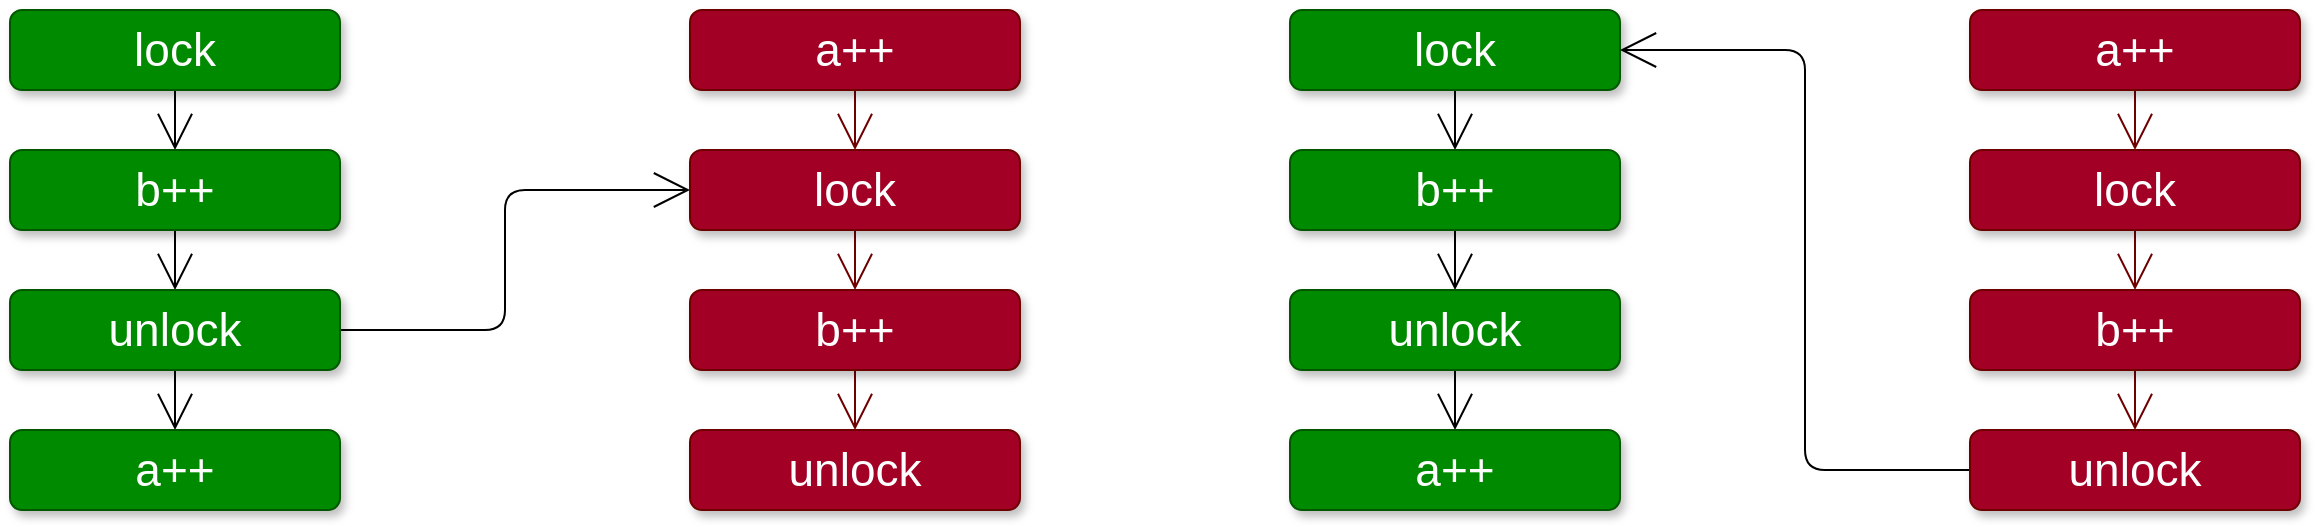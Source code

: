 <mxfile version="13.9.9" type="device"><diagram id="Jwt4dfVIf_axhVm_YckV" name="Page-1"><mxGraphModel dx="2305" dy="1312" grid="1" gridSize="10" guides="1" tooltips="1" connect="1" arrows="1" fold="1" page="1" pageScale="1" pageWidth="850" pageHeight="1100" math="0" shadow="0"><root><mxCell id="0"/><mxCell id="1" parent="0"/><mxCell id="gHVva03T7aCLLmJTRNQn-40" style="edgeStyle=orthogonalEdgeStyle;rounded=0;orthogonalLoop=1;jettySize=auto;html=1;exitX=0.5;exitY=1;exitDx=0;exitDy=0;entryX=0.5;entryY=0;entryDx=0;entryDy=0;endArrow=open;endFill=0;endSize=16;" edge="1" parent="1" source="gHVva03T7aCLLmJTRNQn-35" target="gHVva03T7aCLLmJTRNQn-36"><mxGeometry relative="1" as="geometry"/></mxCell><mxCell id="gHVva03T7aCLLmJTRNQn-35" value="&lt;font style=&quot;font-size: 23px&quot;&gt;lock&lt;/font&gt;" style="rounded=1;whiteSpace=wrap;html=1;fillColor=#008a00;strokeColor=#005700;fontColor=#ffffff;shadow=1;" vertex="1" parent="1"><mxGeometry x="10" y="10" width="165" height="40" as="geometry"/></mxCell><mxCell id="gHVva03T7aCLLmJTRNQn-42" style="edgeStyle=orthogonalEdgeStyle;rounded=0;orthogonalLoop=1;jettySize=auto;html=1;exitX=0.5;exitY=1;exitDx=0;exitDy=0;entryX=0.5;entryY=0;entryDx=0;entryDy=0;endArrow=open;endFill=0;endSize=16;" edge="1" parent="1" source="gHVva03T7aCLLmJTRNQn-36" target="gHVva03T7aCLLmJTRNQn-41"><mxGeometry relative="1" as="geometry"/></mxCell><mxCell id="gHVva03T7aCLLmJTRNQn-36" value="&lt;font style=&quot;font-size: 23px&quot;&gt;b++&lt;/font&gt;" style="rounded=1;whiteSpace=wrap;html=1;fillColor=#008a00;strokeColor=#005700;fontColor=#ffffff;shadow=1;" vertex="1" parent="1"><mxGeometry x="10" y="80" width="165" height="40" as="geometry"/></mxCell><mxCell id="gHVva03T7aCLLmJTRNQn-44" style="edgeStyle=orthogonalEdgeStyle;rounded=0;orthogonalLoop=1;jettySize=auto;html=1;exitX=0.5;exitY=1;exitDx=0;exitDy=0;entryX=0.5;entryY=0;entryDx=0;entryDy=0;endArrow=open;endFill=0;endSize=16;" edge="1" parent="1" source="gHVva03T7aCLLmJTRNQn-41" target="gHVva03T7aCLLmJTRNQn-43"><mxGeometry relative="1" as="geometry"/></mxCell><mxCell id="gHVva03T7aCLLmJTRNQn-52" style="edgeStyle=orthogonalEdgeStyle;rounded=1;orthogonalLoop=1;jettySize=auto;html=1;exitX=1;exitY=0.5;exitDx=0;exitDy=0;entryX=0;entryY=0.5;entryDx=0;entryDy=0;endArrow=open;endFill=0;endSize=16;" edge="1" parent="1" source="gHVva03T7aCLLmJTRNQn-41" target="gHVva03T7aCLLmJTRNQn-48"><mxGeometry relative="1" as="geometry"/></mxCell><mxCell id="gHVva03T7aCLLmJTRNQn-41" value="&lt;font style=&quot;font-size: 23px&quot;&gt;unlock&lt;/font&gt;" style="rounded=1;whiteSpace=wrap;html=1;fillColor=#008a00;strokeColor=#005700;fontColor=#ffffff;shadow=1;" vertex="1" parent="1"><mxGeometry x="10" y="150" width="165" height="40" as="geometry"/></mxCell><mxCell id="gHVva03T7aCLLmJTRNQn-43" value="&lt;font style=&quot;font-size: 23px&quot;&gt;a++&lt;/font&gt;" style="rounded=1;whiteSpace=wrap;html=1;fillColor=#008a00;strokeColor=#005700;fontColor=#ffffff;shadow=1;" vertex="1" parent="1"><mxGeometry x="10" y="220" width="165" height="40" as="geometry"/></mxCell><mxCell id="gHVva03T7aCLLmJTRNQn-45" style="edgeStyle=orthogonalEdgeStyle;rounded=0;orthogonalLoop=1;jettySize=auto;html=1;exitX=0.5;exitY=1;exitDx=0;exitDy=0;entryX=0.5;entryY=0;entryDx=0;entryDy=0;endArrow=open;endFill=0;endSize=16;fillColor=#a20025;strokeColor=#6F0000;" edge="1" parent="1" source="gHVva03T7aCLLmJTRNQn-46" target="gHVva03T7aCLLmJTRNQn-48"><mxGeometry relative="1" as="geometry"/></mxCell><mxCell id="gHVva03T7aCLLmJTRNQn-46" value="&lt;font style=&quot;font-size: 23px&quot;&gt;a++&lt;/font&gt;" style="rounded=1;whiteSpace=wrap;html=1;fillColor=#a20025;strokeColor=#6F0000;fontColor=#ffffff;shadow=1;" vertex="1" parent="1"><mxGeometry x="350" y="10" width="165" height="40" as="geometry"/></mxCell><mxCell id="gHVva03T7aCLLmJTRNQn-47" style="edgeStyle=orthogonalEdgeStyle;rounded=0;orthogonalLoop=1;jettySize=auto;html=1;exitX=0.5;exitY=1;exitDx=0;exitDy=0;entryX=0.5;entryY=0;entryDx=0;entryDy=0;endArrow=open;endFill=0;endSize=16;fillColor=#a20025;strokeColor=#6F0000;" edge="1" parent="1" source="gHVva03T7aCLLmJTRNQn-48" target="gHVva03T7aCLLmJTRNQn-50"><mxGeometry relative="1" as="geometry"/></mxCell><mxCell id="gHVva03T7aCLLmJTRNQn-48" value="&lt;font style=&quot;font-size: 23px&quot;&gt;lock&lt;/font&gt;" style="rounded=1;whiteSpace=wrap;html=1;fillColor=#a20025;strokeColor=#6F0000;fontColor=#ffffff;shadow=1;" vertex="1" parent="1"><mxGeometry x="350" y="80" width="165" height="40" as="geometry"/></mxCell><mxCell id="gHVva03T7aCLLmJTRNQn-49" style="edgeStyle=orthogonalEdgeStyle;rounded=0;orthogonalLoop=1;jettySize=auto;html=1;exitX=0.5;exitY=1;exitDx=0;exitDy=0;entryX=0.5;entryY=0;entryDx=0;entryDy=0;endArrow=open;endFill=0;endSize=16;fillColor=#a20025;strokeColor=#6F0000;" edge="1" parent="1" source="gHVva03T7aCLLmJTRNQn-50" target="gHVva03T7aCLLmJTRNQn-51"><mxGeometry relative="1" as="geometry"/></mxCell><mxCell id="gHVva03T7aCLLmJTRNQn-50" value="&lt;font style=&quot;font-size: 23px&quot;&gt;b++&lt;/font&gt;" style="rounded=1;whiteSpace=wrap;html=1;fillColor=#a20025;strokeColor=#6F0000;fontColor=#ffffff;shadow=1;" vertex="1" parent="1"><mxGeometry x="350" y="150" width="165" height="40" as="geometry"/></mxCell><mxCell id="gHVva03T7aCLLmJTRNQn-51" value="&lt;font style=&quot;font-size: 23px&quot;&gt;unlock&lt;/font&gt;" style="rounded=1;whiteSpace=wrap;html=1;fillColor=#a20025;strokeColor=#6F0000;fontColor=#ffffff;shadow=1;" vertex="1" parent="1"><mxGeometry x="350" y="220" width="165" height="40" as="geometry"/></mxCell><mxCell id="gHVva03T7aCLLmJTRNQn-53" style="edgeStyle=orthogonalEdgeStyle;rounded=0;orthogonalLoop=1;jettySize=auto;html=1;exitX=0.5;exitY=1;exitDx=0;exitDy=0;entryX=0.5;entryY=0;entryDx=0;entryDy=0;endArrow=open;endFill=0;endSize=16;" edge="1" parent="1" source="gHVva03T7aCLLmJTRNQn-54" target="gHVva03T7aCLLmJTRNQn-56"><mxGeometry relative="1" as="geometry"/></mxCell><mxCell id="gHVva03T7aCLLmJTRNQn-54" value="&lt;font style=&quot;font-size: 23px&quot;&gt;lock&lt;/font&gt;" style="rounded=1;whiteSpace=wrap;html=1;fillColor=#008a00;strokeColor=#005700;fontColor=#ffffff;shadow=1;" vertex="1" parent="1"><mxGeometry x="650" y="10" width="165" height="40" as="geometry"/></mxCell><mxCell id="gHVva03T7aCLLmJTRNQn-55" style="edgeStyle=orthogonalEdgeStyle;rounded=0;orthogonalLoop=1;jettySize=auto;html=1;exitX=0.5;exitY=1;exitDx=0;exitDy=0;entryX=0.5;entryY=0;entryDx=0;entryDy=0;endArrow=open;endFill=0;endSize=16;" edge="1" parent="1" source="gHVva03T7aCLLmJTRNQn-56" target="gHVva03T7aCLLmJTRNQn-59"><mxGeometry relative="1" as="geometry"/></mxCell><mxCell id="gHVva03T7aCLLmJTRNQn-56" value="&lt;font style=&quot;font-size: 23px&quot;&gt;b++&lt;/font&gt;" style="rounded=1;whiteSpace=wrap;html=1;fillColor=#008a00;strokeColor=#005700;fontColor=#ffffff;shadow=1;" vertex="1" parent="1"><mxGeometry x="650" y="80" width="165" height="40" as="geometry"/></mxCell><mxCell id="gHVva03T7aCLLmJTRNQn-57" style="edgeStyle=orthogonalEdgeStyle;rounded=0;orthogonalLoop=1;jettySize=auto;html=1;exitX=0.5;exitY=1;exitDx=0;exitDy=0;entryX=0.5;entryY=0;entryDx=0;entryDy=0;endArrow=open;endFill=0;endSize=16;" edge="1" parent="1" source="gHVva03T7aCLLmJTRNQn-59" target="gHVva03T7aCLLmJTRNQn-60"><mxGeometry relative="1" as="geometry"/></mxCell><mxCell id="gHVva03T7aCLLmJTRNQn-59" value="&lt;font style=&quot;font-size: 23px&quot;&gt;unlock&lt;/font&gt;" style="rounded=1;whiteSpace=wrap;html=1;fillColor=#008a00;strokeColor=#005700;fontColor=#ffffff;shadow=1;" vertex="1" parent="1"><mxGeometry x="650" y="150" width="165" height="40" as="geometry"/></mxCell><mxCell id="gHVva03T7aCLLmJTRNQn-60" value="&lt;font style=&quot;font-size: 23px&quot;&gt;a++&lt;/font&gt;" style="rounded=1;whiteSpace=wrap;html=1;fillColor=#008a00;strokeColor=#005700;fontColor=#ffffff;shadow=1;" vertex="1" parent="1"><mxGeometry x="650" y="220" width="165" height="40" as="geometry"/></mxCell><mxCell id="gHVva03T7aCLLmJTRNQn-61" style="edgeStyle=orthogonalEdgeStyle;rounded=0;orthogonalLoop=1;jettySize=auto;html=1;exitX=0.5;exitY=1;exitDx=0;exitDy=0;entryX=0.5;entryY=0;entryDx=0;entryDy=0;endArrow=open;endFill=0;endSize=16;fillColor=#a20025;strokeColor=#6F0000;" edge="1" parent="1" source="gHVva03T7aCLLmJTRNQn-62" target="gHVva03T7aCLLmJTRNQn-64"><mxGeometry relative="1" as="geometry"/></mxCell><mxCell id="gHVva03T7aCLLmJTRNQn-62" value="&lt;font style=&quot;font-size: 23px&quot;&gt;a++&lt;/font&gt;" style="rounded=1;whiteSpace=wrap;html=1;fillColor=#a20025;strokeColor=#6F0000;fontColor=#ffffff;shadow=1;" vertex="1" parent="1"><mxGeometry x="990" y="10" width="165" height="40" as="geometry"/></mxCell><mxCell id="gHVva03T7aCLLmJTRNQn-63" style="edgeStyle=orthogonalEdgeStyle;rounded=0;orthogonalLoop=1;jettySize=auto;html=1;exitX=0.5;exitY=1;exitDx=0;exitDy=0;entryX=0.5;entryY=0;entryDx=0;entryDy=0;endArrow=open;endFill=0;endSize=16;fillColor=#a20025;strokeColor=#6F0000;" edge="1" parent="1" source="gHVva03T7aCLLmJTRNQn-64" target="gHVva03T7aCLLmJTRNQn-66"><mxGeometry relative="1" as="geometry"/></mxCell><mxCell id="gHVva03T7aCLLmJTRNQn-64" value="&lt;font style=&quot;font-size: 23px&quot;&gt;lock&lt;/font&gt;" style="rounded=1;whiteSpace=wrap;html=1;fillColor=#a20025;strokeColor=#6F0000;fontColor=#ffffff;shadow=1;" vertex="1" parent="1"><mxGeometry x="990" y="80" width="165" height="40" as="geometry"/></mxCell><mxCell id="gHVva03T7aCLLmJTRNQn-65" style="edgeStyle=orthogonalEdgeStyle;rounded=0;orthogonalLoop=1;jettySize=auto;html=1;exitX=0.5;exitY=1;exitDx=0;exitDy=0;entryX=0.5;entryY=0;entryDx=0;entryDy=0;endArrow=open;endFill=0;endSize=16;fillColor=#a20025;strokeColor=#6F0000;" edge="1" parent="1" source="gHVva03T7aCLLmJTRNQn-66" target="gHVva03T7aCLLmJTRNQn-67"><mxGeometry relative="1" as="geometry"/></mxCell><mxCell id="gHVva03T7aCLLmJTRNQn-66" value="&lt;font style=&quot;font-size: 23px&quot;&gt;b++&lt;/font&gt;" style="rounded=1;whiteSpace=wrap;html=1;fillColor=#a20025;strokeColor=#6F0000;fontColor=#ffffff;shadow=1;" vertex="1" parent="1"><mxGeometry x="990" y="150" width="165" height="40" as="geometry"/></mxCell><mxCell id="gHVva03T7aCLLmJTRNQn-68" style="edgeStyle=orthogonalEdgeStyle;rounded=1;orthogonalLoop=1;jettySize=auto;html=1;exitX=0;exitY=0.5;exitDx=0;exitDy=0;entryX=1;entryY=0.5;entryDx=0;entryDy=0;endArrow=open;endFill=0;endSize=16;" edge="1" parent="1" source="gHVva03T7aCLLmJTRNQn-67" target="gHVva03T7aCLLmJTRNQn-54"><mxGeometry relative="1" as="geometry"/></mxCell><mxCell id="gHVva03T7aCLLmJTRNQn-67" value="&lt;font style=&quot;font-size: 23px&quot;&gt;unlock&lt;/font&gt;" style="rounded=1;whiteSpace=wrap;html=1;fillColor=#a20025;strokeColor=#6F0000;fontColor=#ffffff;shadow=1;" vertex="1" parent="1"><mxGeometry x="990" y="220" width="165" height="40" as="geometry"/></mxCell></root></mxGraphModel></diagram></mxfile>